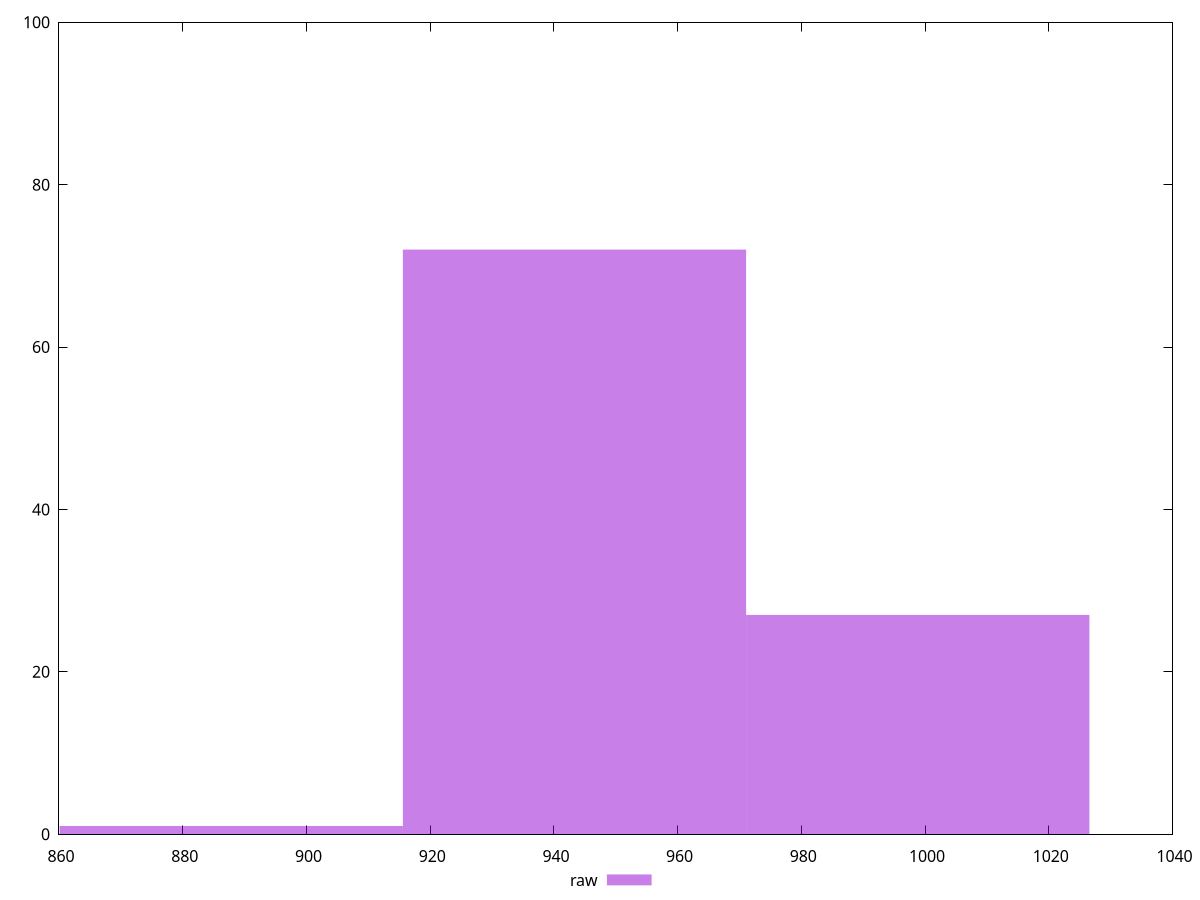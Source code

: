 reset
set terminal svg size 640, 490 enhanced background rgb 'white'
set output "reprap/render-blocking-resources/samples/pages+cached/raw/histogram.svg"

$raw <<EOF
998.8208545099608 27
943.3308070371852 72
887.8407595644096 1
EOF

set key outside below
set boxwidth 55.4900474727756
set yrange [0:100]
set style fill transparent solid 0.5 noborder

plot \
  $raw title "raw" with boxes, \


reset
